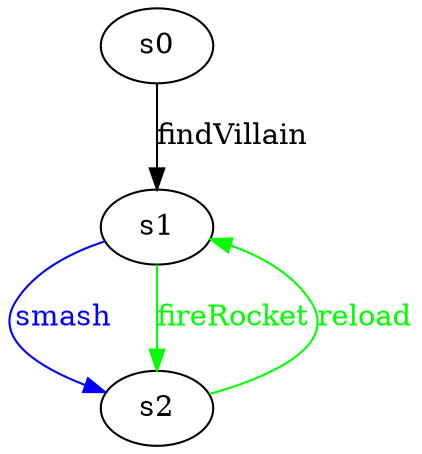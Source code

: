 digraph G {
    s0 [label="s0", color="#000000", fontcolor="#000000"];
    s1 [label="s1", color="#000000", fontcolor="#000000"];
    s2 [label="s2", color="#000000", fontcolor="#000000"];
    
  
    
      s0 -> s1 [label="findVillain", color="black", fontcolor="black"];
    
    
      s1 -> s2 [label="smash", color="blue", fontcolor="blue"];
    
    
      s1 -> s2 [label="fireRocket", color="green", fontcolor="green"];
    
    
      s2 -> s1 [label="reload", color="green", fontcolor="green"];
    
    
    
    
  }
  